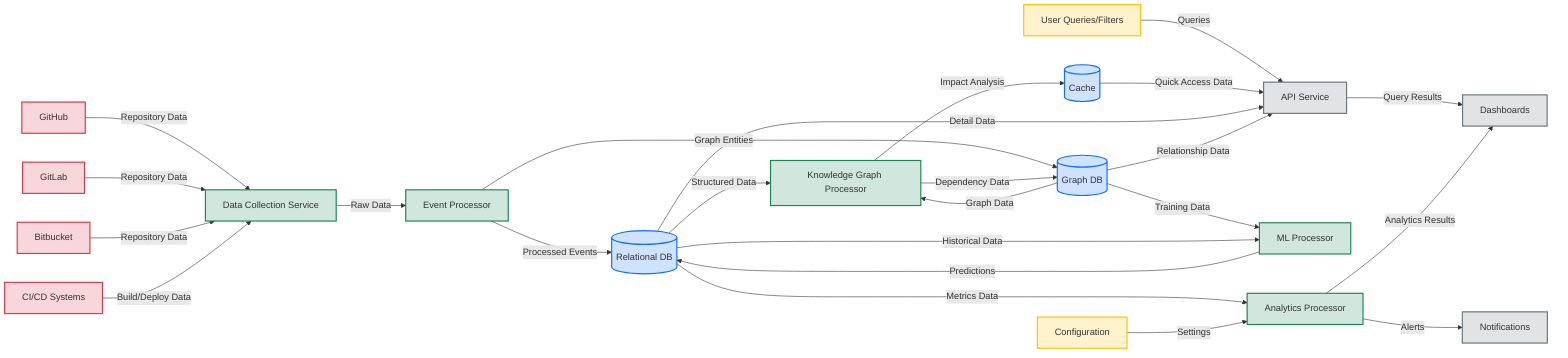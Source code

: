 flowchart LR
    classDef process fill:#d1e7dd,stroke:#198754,stroke-width:2px
    classDef storage fill:#cfe2ff,stroke:#0d6efd,stroke-width:2px
    classDef external fill:#f8d7da,stroke:#dc3545,stroke-width:2px
    classDef input fill:#fff3cd,stroke:#ffc107,stroke-width:2px
    classDef output fill:#e2e3e5,stroke:#6c757d,stroke-width:2px

    %% External Data Sources
    GH[GitHub]:::external
    GL[GitLab]:::external
    BB[Bitbucket]:::external
    CI[CI/CD Systems]:::external
    
    %% Data Collection
    DC[Data Collection Service]:::process
    
    %% Event Processing
    EP[Event Processor]:::process
    
    %% Storage Systems
    RDB[(Relational DB)]:::storage
    GDB[(Graph DB)]:::storage
    CACHE[(Cache)]:::storage
    
    %% Processing Services
    KGP[Knowledge Graph Processor]:::process
    AP[Analytics Processor]:::process
    MP[ML Processor]:::process
    
    %% Output Systems
    API[API Service]:::output
    DASH[Dashboards]:::output
    NOTIF[Notifications]:::output
    
    %% User Input
    USER[User Queries/Filters]:::input
    CONFIG[Configuration]:::input
    
    %% Data Flow Connections
    GH -->|Repository Data| DC
    GL -->|Repository Data| DC
    BB -->|Repository Data| DC
    CI -->|Build/Deploy Data| DC
    
    DC -->|Raw Data| EP
    EP -->|Processed Events| RDB
    EP -->|Graph Entities| GDB
    
    RDB -->|Structured Data| KGP
    RDB -->|Metrics Data| AP
    GDB -->|Graph Data| KGP
    
    KGP -->|Dependency Data| GDB
    KGP -->|Impact Analysis| CACHE
    
    GDB -->|Training Data| MP
    RDB -->|Historical Data| MP
    MP -->|Predictions| RDB
    
    USER -->|Queries| API
    CONFIG -->|Settings| AP
    
    API -->|Query Results| DASH
    AP -->|Analytics Results| DASH
    AP -->|Alerts| NOTIF
    
    CACHE -->|Quick Access Data| API
    RDB -->|Detail Data| API
    GDB -->|Relationship Data| API